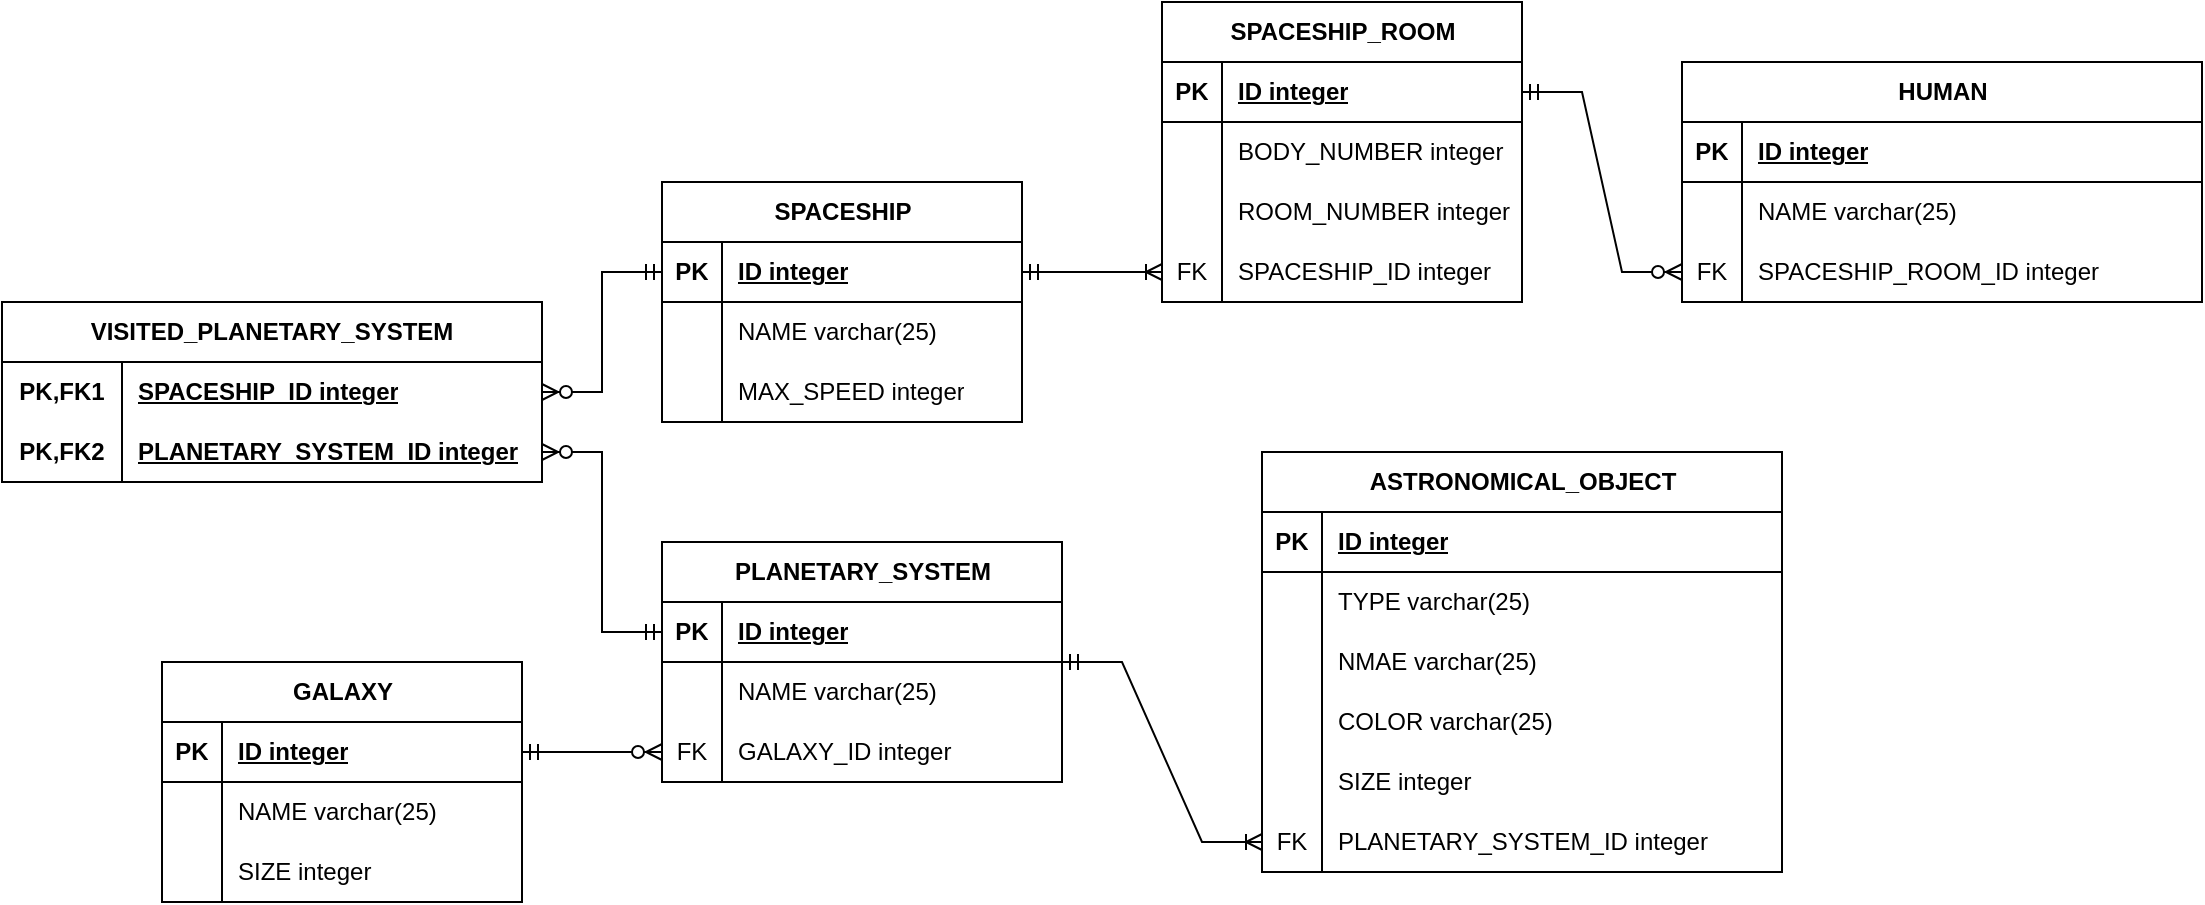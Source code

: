 <mxfile version="21.6.7" type="device">
  <diagram name="Страница 1" id="pm9GWEc2enVUfdaCy__c">
    <mxGraphModel dx="1193" dy="1972" grid="1" gridSize="10" guides="1" tooltips="1" connect="1" arrows="1" fold="1" page="1" pageScale="1" pageWidth="827" pageHeight="1169" math="0" shadow="0">
      <root>
        <mxCell id="0" />
        <mxCell id="1" parent="0" />
        <mxCell id="hK3RT-jMStQgNXBIT5VY-20" value="PLANETARY_SYSTEM" style="shape=table;startSize=30;container=1;collapsible=1;childLayout=tableLayout;fixedRows=1;rowLines=0;fontStyle=1;align=center;resizeLast=1;html=1;" parent="1" vertex="1">
          <mxGeometry x="340" y="60" width="200" height="120" as="geometry">
            <mxRectangle x="240" y="80" width="160" height="30" as="alternateBounds" />
          </mxGeometry>
        </mxCell>
        <mxCell id="hK3RT-jMStQgNXBIT5VY-21" value="" style="shape=tableRow;horizontal=0;startSize=0;swimlaneHead=0;swimlaneBody=0;fillColor=none;collapsible=0;dropTarget=0;points=[[0,0.5],[1,0.5]];portConstraint=eastwest;top=0;left=0;right=0;bottom=1;" parent="hK3RT-jMStQgNXBIT5VY-20" vertex="1">
          <mxGeometry y="30" width="200" height="30" as="geometry" />
        </mxCell>
        <mxCell id="hK3RT-jMStQgNXBIT5VY-22" value="PK" style="shape=partialRectangle;connectable=0;fillColor=none;top=0;left=0;bottom=0;right=0;fontStyle=1;overflow=hidden;whiteSpace=wrap;html=1;" parent="hK3RT-jMStQgNXBIT5VY-21" vertex="1">
          <mxGeometry width="30" height="30" as="geometry">
            <mxRectangle width="30" height="30" as="alternateBounds" />
          </mxGeometry>
        </mxCell>
        <mxCell id="hK3RT-jMStQgNXBIT5VY-23" value="ID integer" style="shape=partialRectangle;connectable=0;fillColor=none;top=0;left=0;bottom=0;right=0;align=left;spacingLeft=6;fontStyle=5;overflow=hidden;whiteSpace=wrap;html=1;" parent="hK3RT-jMStQgNXBIT5VY-21" vertex="1">
          <mxGeometry x="30" width="170" height="30" as="geometry">
            <mxRectangle width="170" height="30" as="alternateBounds" />
          </mxGeometry>
        </mxCell>
        <mxCell id="hK3RT-jMStQgNXBIT5VY-24" value="" style="shape=tableRow;horizontal=0;startSize=0;swimlaneHead=0;swimlaneBody=0;fillColor=none;collapsible=0;dropTarget=0;points=[[0,0.5],[1,0.5]];portConstraint=eastwest;top=0;left=0;right=0;bottom=0;" parent="hK3RT-jMStQgNXBIT5VY-20" vertex="1">
          <mxGeometry y="60" width="200" height="30" as="geometry" />
        </mxCell>
        <mxCell id="hK3RT-jMStQgNXBIT5VY-25" value="" style="shape=partialRectangle;connectable=0;fillColor=none;top=0;left=0;bottom=0;right=0;editable=1;overflow=hidden;whiteSpace=wrap;html=1;" parent="hK3RT-jMStQgNXBIT5VY-24" vertex="1">
          <mxGeometry width="30" height="30" as="geometry">
            <mxRectangle width="30" height="30" as="alternateBounds" />
          </mxGeometry>
        </mxCell>
        <mxCell id="hK3RT-jMStQgNXBIT5VY-26" value="NAME varchar(25)" style="shape=partialRectangle;connectable=0;fillColor=none;top=0;left=0;bottom=0;right=0;align=left;spacingLeft=6;overflow=hidden;whiteSpace=wrap;html=1;" parent="hK3RT-jMStQgNXBIT5VY-24" vertex="1">
          <mxGeometry x="30" width="170" height="30" as="geometry">
            <mxRectangle width="170" height="30" as="alternateBounds" />
          </mxGeometry>
        </mxCell>
        <mxCell id="hK3RT-jMStQgNXBIT5VY-27" value="" style="shape=tableRow;horizontal=0;startSize=0;swimlaneHead=0;swimlaneBody=0;fillColor=none;collapsible=0;dropTarget=0;points=[[0,0.5],[1,0.5]];portConstraint=eastwest;top=0;left=0;right=0;bottom=0;" parent="hK3RT-jMStQgNXBIT5VY-20" vertex="1">
          <mxGeometry y="90" width="200" height="30" as="geometry" />
        </mxCell>
        <mxCell id="hK3RT-jMStQgNXBIT5VY-28" value="FK" style="shape=partialRectangle;connectable=0;fillColor=none;top=0;left=0;bottom=0;right=0;editable=1;overflow=hidden;whiteSpace=wrap;html=1;" parent="hK3RT-jMStQgNXBIT5VY-27" vertex="1">
          <mxGeometry width="30" height="30" as="geometry">
            <mxRectangle width="30" height="30" as="alternateBounds" />
          </mxGeometry>
        </mxCell>
        <mxCell id="hK3RT-jMStQgNXBIT5VY-29" value="GALAXY_ID&amp;nbsp;integer" style="shape=partialRectangle;connectable=0;fillColor=none;top=0;left=0;bottom=0;right=0;align=left;spacingLeft=6;overflow=hidden;whiteSpace=wrap;html=1;" parent="hK3RT-jMStQgNXBIT5VY-27" vertex="1">
          <mxGeometry x="30" width="170" height="30" as="geometry">
            <mxRectangle width="170" height="30" as="alternateBounds" />
          </mxGeometry>
        </mxCell>
        <mxCell id="hK3RT-jMStQgNXBIT5VY-33" value="" style="edgeStyle=entityRelationEdgeStyle;fontSize=12;html=1;endArrow=ERzeroToMany;startArrow=ERmandOne;rounded=0;entryX=0;entryY=0.5;entryDx=0;entryDy=0;exitX=1;exitY=0.5;exitDx=0;exitDy=0;" parent="1" source="EhWCsUXwY1OX-U89e3mC-42" target="hK3RT-jMStQgNXBIT5VY-27" edge="1">
          <mxGeometry width="100" height="100" relative="1" as="geometry">
            <mxPoint x="320" y="260" as="sourcePoint" />
            <mxPoint x="450" y="240" as="targetPoint" />
          </mxGeometry>
        </mxCell>
        <mxCell id="hK3RT-jMStQgNXBIT5VY-34" value="ASTRONOMICAL_OBJECT" style="shape=table;startSize=30;container=1;collapsible=1;childLayout=tableLayout;fixedRows=1;rowLines=0;fontStyle=1;align=center;resizeLast=1;html=1;" parent="1" vertex="1">
          <mxGeometry x="640" y="15" width="260" height="210" as="geometry">
            <mxRectangle x="568" y="15" width="200" height="30" as="alternateBounds" />
          </mxGeometry>
        </mxCell>
        <mxCell id="hK3RT-jMStQgNXBIT5VY-35" value="" style="shape=tableRow;horizontal=0;startSize=0;swimlaneHead=0;swimlaneBody=0;fillColor=none;collapsible=0;dropTarget=0;points=[[0,0.5],[1,0.5]];portConstraint=eastwest;top=0;left=0;right=0;bottom=1;" parent="hK3RT-jMStQgNXBIT5VY-34" vertex="1">
          <mxGeometry y="30" width="260" height="30" as="geometry" />
        </mxCell>
        <mxCell id="hK3RT-jMStQgNXBIT5VY-36" value="PK" style="shape=partialRectangle;connectable=0;fillColor=none;top=0;left=0;bottom=0;right=0;fontStyle=1;overflow=hidden;whiteSpace=wrap;html=1;" parent="hK3RT-jMStQgNXBIT5VY-35" vertex="1">
          <mxGeometry width="30" height="30" as="geometry">
            <mxRectangle width="30" height="30" as="alternateBounds" />
          </mxGeometry>
        </mxCell>
        <mxCell id="hK3RT-jMStQgNXBIT5VY-37" value="ID integer" style="shape=partialRectangle;connectable=0;fillColor=none;top=0;left=0;bottom=0;right=0;align=left;spacingLeft=6;fontStyle=5;overflow=hidden;whiteSpace=wrap;html=1;" parent="hK3RT-jMStQgNXBIT5VY-35" vertex="1">
          <mxGeometry x="30" width="230" height="30" as="geometry">
            <mxRectangle width="230" height="30" as="alternateBounds" />
          </mxGeometry>
        </mxCell>
        <mxCell id="hK3RT-jMStQgNXBIT5VY-38" value="" style="shape=tableRow;horizontal=0;startSize=0;swimlaneHead=0;swimlaneBody=0;fillColor=none;collapsible=0;dropTarget=0;points=[[0,0.5],[1,0.5]];portConstraint=eastwest;top=0;left=0;right=0;bottom=0;" parent="hK3RT-jMStQgNXBIT5VY-34" vertex="1">
          <mxGeometry y="60" width="260" height="30" as="geometry" />
        </mxCell>
        <mxCell id="hK3RT-jMStQgNXBIT5VY-39" value="" style="shape=partialRectangle;connectable=0;fillColor=none;top=0;left=0;bottom=0;right=0;editable=1;overflow=hidden;whiteSpace=wrap;html=1;" parent="hK3RT-jMStQgNXBIT5VY-38" vertex="1">
          <mxGeometry width="30" height="30" as="geometry">
            <mxRectangle width="30" height="30" as="alternateBounds" />
          </mxGeometry>
        </mxCell>
        <mxCell id="hK3RT-jMStQgNXBIT5VY-40" value="TYPE varchar(25)" style="shape=partialRectangle;connectable=0;fillColor=none;top=0;left=0;bottom=0;right=0;align=left;spacingLeft=6;overflow=hidden;whiteSpace=wrap;html=1;" parent="hK3RT-jMStQgNXBIT5VY-38" vertex="1">
          <mxGeometry x="30" width="230" height="30" as="geometry">
            <mxRectangle width="230" height="30" as="alternateBounds" />
          </mxGeometry>
        </mxCell>
        <mxCell id="hK3RT-jMStQgNXBIT5VY-99" value="" style="shape=tableRow;horizontal=0;startSize=0;swimlaneHead=0;swimlaneBody=0;fillColor=none;collapsible=0;dropTarget=0;points=[[0,0.5],[1,0.5]];portConstraint=eastwest;top=0;left=0;right=0;bottom=0;" parent="hK3RT-jMStQgNXBIT5VY-34" vertex="1">
          <mxGeometry y="90" width="260" height="30" as="geometry" />
        </mxCell>
        <mxCell id="hK3RT-jMStQgNXBIT5VY-100" value="" style="shape=partialRectangle;connectable=0;fillColor=none;top=0;left=0;bottom=0;right=0;editable=1;overflow=hidden;whiteSpace=wrap;html=1;" parent="hK3RT-jMStQgNXBIT5VY-99" vertex="1">
          <mxGeometry width="30" height="30" as="geometry">
            <mxRectangle width="30" height="30" as="alternateBounds" />
          </mxGeometry>
        </mxCell>
        <mxCell id="hK3RT-jMStQgNXBIT5VY-101" value="NMAE varchar(25)" style="shape=partialRectangle;connectable=0;fillColor=none;top=0;left=0;bottom=0;right=0;align=left;spacingLeft=6;overflow=hidden;whiteSpace=wrap;html=1;" parent="hK3RT-jMStQgNXBIT5VY-99" vertex="1">
          <mxGeometry x="30" width="230" height="30" as="geometry">
            <mxRectangle width="230" height="30" as="alternateBounds" />
          </mxGeometry>
        </mxCell>
        <mxCell id="hK3RT-jMStQgNXBIT5VY-96" value="" style="shape=tableRow;horizontal=0;startSize=0;swimlaneHead=0;swimlaneBody=0;fillColor=none;collapsible=0;dropTarget=0;points=[[0,0.5],[1,0.5]];portConstraint=eastwest;top=0;left=0;right=0;bottom=0;" parent="hK3RT-jMStQgNXBIT5VY-34" vertex="1">
          <mxGeometry y="120" width="260" height="30" as="geometry" />
        </mxCell>
        <mxCell id="hK3RT-jMStQgNXBIT5VY-97" value="" style="shape=partialRectangle;connectable=0;fillColor=none;top=0;left=0;bottom=0;right=0;editable=1;overflow=hidden;whiteSpace=wrap;html=1;" parent="hK3RT-jMStQgNXBIT5VY-96" vertex="1">
          <mxGeometry width="30" height="30" as="geometry">
            <mxRectangle width="30" height="30" as="alternateBounds" />
          </mxGeometry>
        </mxCell>
        <mxCell id="hK3RT-jMStQgNXBIT5VY-98" value="COLOR varchar(25)" style="shape=partialRectangle;connectable=0;fillColor=none;top=0;left=0;bottom=0;right=0;align=left;spacingLeft=6;overflow=hidden;whiteSpace=wrap;html=1;" parent="hK3RT-jMStQgNXBIT5VY-96" vertex="1">
          <mxGeometry x="30" width="230" height="30" as="geometry">
            <mxRectangle width="230" height="30" as="alternateBounds" />
          </mxGeometry>
        </mxCell>
        <mxCell id="hK3RT-jMStQgNXBIT5VY-41" value="" style="shape=tableRow;horizontal=0;startSize=0;swimlaneHead=0;swimlaneBody=0;fillColor=none;collapsible=0;dropTarget=0;points=[[0,0.5],[1,0.5]];portConstraint=eastwest;top=0;left=0;right=0;bottom=0;" parent="hK3RT-jMStQgNXBIT5VY-34" vertex="1">
          <mxGeometry y="150" width="260" height="30" as="geometry" />
        </mxCell>
        <mxCell id="hK3RT-jMStQgNXBIT5VY-42" value="" style="shape=partialRectangle;connectable=0;fillColor=none;top=0;left=0;bottom=0;right=0;editable=1;overflow=hidden;whiteSpace=wrap;html=1;" parent="hK3RT-jMStQgNXBIT5VY-41" vertex="1">
          <mxGeometry width="30" height="30" as="geometry">
            <mxRectangle width="30" height="30" as="alternateBounds" />
          </mxGeometry>
        </mxCell>
        <mxCell id="hK3RT-jMStQgNXBIT5VY-43" value="SIZE integer" style="shape=partialRectangle;connectable=0;fillColor=none;top=0;left=0;bottom=0;right=0;align=left;spacingLeft=6;overflow=hidden;whiteSpace=wrap;html=1;" parent="hK3RT-jMStQgNXBIT5VY-41" vertex="1">
          <mxGeometry x="30" width="230" height="30" as="geometry">
            <mxRectangle width="230" height="30" as="alternateBounds" />
          </mxGeometry>
        </mxCell>
        <mxCell id="hK3RT-jMStQgNXBIT5VY-51" value="" style="shape=tableRow;horizontal=0;startSize=0;swimlaneHead=0;swimlaneBody=0;fillColor=none;collapsible=0;dropTarget=0;points=[[0,0.5],[1,0.5]];portConstraint=eastwest;top=0;left=0;right=0;bottom=0;" parent="hK3RT-jMStQgNXBIT5VY-34" vertex="1">
          <mxGeometry y="180" width="260" height="30" as="geometry" />
        </mxCell>
        <mxCell id="hK3RT-jMStQgNXBIT5VY-52" value="FK" style="shape=partialRectangle;connectable=0;fillColor=none;top=0;left=0;bottom=0;right=0;editable=1;overflow=hidden;whiteSpace=wrap;html=1;" parent="hK3RT-jMStQgNXBIT5VY-51" vertex="1">
          <mxGeometry width="30" height="30" as="geometry">
            <mxRectangle width="30" height="30" as="alternateBounds" />
          </mxGeometry>
        </mxCell>
        <mxCell id="hK3RT-jMStQgNXBIT5VY-53" value="PLANETARY_SYSTEM_ID&amp;nbsp;integer" style="shape=partialRectangle;connectable=0;fillColor=none;top=0;left=0;bottom=0;right=0;align=left;spacingLeft=6;overflow=hidden;whiteSpace=wrap;html=1;" parent="hK3RT-jMStQgNXBIT5VY-51" vertex="1">
          <mxGeometry x="30" width="230" height="30" as="geometry">
            <mxRectangle width="230" height="30" as="alternateBounds" />
          </mxGeometry>
        </mxCell>
        <mxCell id="hK3RT-jMStQgNXBIT5VY-54" value="HUMAN" style="shape=table;startSize=30;container=1;collapsible=1;childLayout=tableLayout;fixedRows=1;rowLines=0;fontStyle=1;align=center;resizeLast=1;html=1;" parent="1" vertex="1">
          <mxGeometry x="850" y="-180" width="260" height="120" as="geometry">
            <mxRectangle x="850" y="-180" width="90" height="30" as="alternateBounds" />
          </mxGeometry>
        </mxCell>
        <mxCell id="hK3RT-jMStQgNXBIT5VY-55" value="" style="shape=tableRow;horizontal=0;startSize=0;swimlaneHead=0;swimlaneBody=0;fillColor=none;collapsible=0;dropTarget=0;points=[[0,0.5],[1,0.5]];portConstraint=eastwest;top=0;left=0;right=0;bottom=1;" parent="hK3RT-jMStQgNXBIT5VY-54" vertex="1">
          <mxGeometry y="30" width="260" height="30" as="geometry" />
        </mxCell>
        <mxCell id="hK3RT-jMStQgNXBIT5VY-56" value="PK" style="shape=partialRectangle;connectable=0;fillColor=none;top=0;left=0;bottom=0;right=0;fontStyle=1;overflow=hidden;whiteSpace=wrap;html=1;" parent="hK3RT-jMStQgNXBIT5VY-55" vertex="1">
          <mxGeometry width="30" height="30" as="geometry">
            <mxRectangle width="30" height="30" as="alternateBounds" />
          </mxGeometry>
        </mxCell>
        <mxCell id="hK3RT-jMStQgNXBIT5VY-57" value="ID integer" style="shape=partialRectangle;connectable=0;fillColor=none;top=0;left=0;bottom=0;right=0;align=left;spacingLeft=6;fontStyle=5;overflow=hidden;whiteSpace=wrap;html=1;" parent="hK3RT-jMStQgNXBIT5VY-55" vertex="1">
          <mxGeometry x="30" width="230" height="30" as="geometry">
            <mxRectangle width="230" height="30" as="alternateBounds" />
          </mxGeometry>
        </mxCell>
        <mxCell id="hK3RT-jMStQgNXBIT5VY-82" value="" style="shape=tableRow;horizontal=0;startSize=0;swimlaneHead=0;swimlaneBody=0;fillColor=none;collapsible=0;dropTarget=0;points=[[0,0.5],[1,0.5]];portConstraint=eastwest;top=0;left=0;right=0;bottom=0;" parent="hK3RT-jMStQgNXBIT5VY-54" vertex="1">
          <mxGeometry y="60" width="260" height="30" as="geometry" />
        </mxCell>
        <mxCell id="hK3RT-jMStQgNXBIT5VY-83" value="" style="shape=partialRectangle;connectable=0;fillColor=none;top=0;left=0;bottom=0;right=0;editable=1;overflow=hidden;whiteSpace=wrap;html=1;" parent="hK3RT-jMStQgNXBIT5VY-82" vertex="1">
          <mxGeometry width="30" height="30" as="geometry">
            <mxRectangle width="30" height="30" as="alternateBounds" />
          </mxGeometry>
        </mxCell>
        <mxCell id="hK3RT-jMStQgNXBIT5VY-84" value="NAME varchar(25)" style="shape=partialRectangle;connectable=0;fillColor=none;top=0;left=0;bottom=0;right=0;align=left;spacingLeft=6;overflow=hidden;whiteSpace=wrap;html=1;" parent="hK3RT-jMStQgNXBIT5VY-82" vertex="1">
          <mxGeometry x="30" width="230" height="30" as="geometry">
            <mxRectangle width="230" height="30" as="alternateBounds" />
          </mxGeometry>
        </mxCell>
        <mxCell id="hK3RT-jMStQgNXBIT5VY-58" value="" style="shape=tableRow;horizontal=0;startSize=0;swimlaneHead=0;swimlaneBody=0;fillColor=none;collapsible=0;dropTarget=0;points=[[0,0.5],[1,0.5]];portConstraint=eastwest;top=0;left=0;right=0;bottom=0;" parent="hK3RT-jMStQgNXBIT5VY-54" vertex="1">
          <mxGeometry y="90" width="260" height="30" as="geometry" />
        </mxCell>
        <mxCell id="hK3RT-jMStQgNXBIT5VY-59" value="FK" style="shape=partialRectangle;connectable=0;fillColor=none;top=0;left=0;bottom=0;right=0;editable=1;overflow=hidden;whiteSpace=wrap;html=1;" parent="hK3RT-jMStQgNXBIT5VY-58" vertex="1">
          <mxGeometry width="30" height="30" as="geometry">
            <mxRectangle width="30" height="30" as="alternateBounds" />
          </mxGeometry>
        </mxCell>
        <mxCell id="hK3RT-jMStQgNXBIT5VY-60" value="SPACESHIP_ROOM_ID integer" style="shape=partialRectangle;connectable=0;fillColor=none;top=0;left=0;bottom=0;right=0;align=left;spacingLeft=6;overflow=hidden;whiteSpace=wrap;html=1;" parent="hK3RT-jMStQgNXBIT5VY-58" vertex="1">
          <mxGeometry x="30" width="230" height="30" as="geometry">
            <mxRectangle width="230" height="30" as="alternateBounds" />
          </mxGeometry>
        </mxCell>
        <mxCell id="hK3RT-jMStQgNXBIT5VY-88" value="" style="edgeStyle=entityRelationEdgeStyle;fontSize=12;html=1;endArrow=ERoneToMany;startArrow=ERmandOne;rounded=0;entryX=0;entryY=0.5;entryDx=0;entryDy=0;exitX=1;exitY=0.5;exitDx=0;exitDy=0;" parent="1" source="EhWCsUXwY1OX-U89e3mC-2" target="EhWCsUXwY1OX-U89e3mC-38" edge="1">
          <mxGeometry width="100" height="100" relative="1" as="geometry">
            <mxPoint x="520" y="-75" as="sourcePoint" />
            <mxPoint x="750" y="35" as="targetPoint" />
          </mxGeometry>
        </mxCell>
        <mxCell id="hK3RT-jMStQgNXBIT5VY-91" value="" style="edgeStyle=entityRelationEdgeStyle;fontSize=12;html=1;endArrow=ERoneToMany;startArrow=ERmandOne;rounded=0;entryX=0;entryY=0.5;entryDx=0;entryDy=0;" parent="1" source="hK3RT-jMStQgNXBIT5VY-20" target="hK3RT-jMStQgNXBIT5VY-51" edge="1">
          <mxGeometry width="100" height="100" relative="1" as="geometry">
            <mxPoint x="410" y="200" as="sourcePoint" />
            <mxPoint x="350" y="200" as="targetPoint" />
          </mxGeometry>
        </mxCell>
        <mxCell id="5OOjqkEPXO_6NHT5yXQ_-1" value="VISITED_PLANETARY_SYSTEM" style="shape=table;startSize=30;container=1;collapsible=1;childLayout=tableLayout;fixedRows=1;rowLines=0;fontStyle=1;align=center;resizeLast=1;html=1;whiteSpace=wrap;" parent="1" vertex="1">
          <mxGeometry x="10" y="-60" width="270" height="90" as="geometry">
            <mxRectangle x="10" y="-60" width="220" height="30" as="alternateBounds" />
          </mxGeometry>
        </mxCell>
        <mxCell id="5OOjqkEPXO_6NHT5yXQ_-2" value="" style="shape=tableRow;horizontal=0;startSize=0;swimlaneHead=0;swimlaneBody=0;fillColor=none;collapsible=0;dropTarget=0;points=[[0,0.5],[1,0.5]];portConstraint=eastwest;top=0;left=0;right=0;bottom=0;html=1;" parent="5OOjqkEPXO_6NHT5yXQ_-1" vertex="1">
          <mxGeometry y="30" width="270" height="30" as="geometry" />
        </mxCell>
        <mxCell id="5OOjqkEPXO_6NHT5yXQ_-3" value="PK,FK1" style="shape=partialRectangle;connectable=0;fillColor=none;top=0;left=0;bottom=0;right=0;fontStyle=1;overflow=hidden;html=1;whiteSpace=wrap;" parent="5OOjqkEPXO_6NHT5yXQ_-2" vertex="1">
          <mxGeometry width="60" height="30" as="geometry">
            <mxRectangle width="60" height="30" as="alternateBounds" />
          </mxGeometry>
        </mxCell>
        <mxCell id="5OOjqkEPXO_6NHT5yXQ_-4" value="SPACESHIP_ID integer" style="shape=partialRectangle;connectable=0;fillColor=none;top=0;left=0;bottom=0;right=0;align=left;spacingLeft=6;fontStyle=5;overflow=hidden;html=1;whiteSpace=wrap;" parent="5OOjqkEPXO_6NHT5yXQ_-2" vertex="1">
          <mxGeometry x="60" width="210" height="30" as="geometry">
            <mxRectangle width="210" height="30" as="alternateBounds" />
          </mxGeometry>
        </mxCell>
        <mxCell id="5OOjqkEPXO_6NHT5yXQ_-5" value="" style="shape=tableRow;horizontal=0;startSize=0;swimlaneHead=0;swimlaneBody=0;fillColor=none;collapsible=0;dropTarget=0;points=[[0,0.5],[1,0.5]];portConstraint=eastwest;top=0;left=0;right=0;bottom=1;html=1;" parent="5OOjqkEPXO_6NHT5yXQ_-1" vertex="1">
          <mxGeometry y="60" width="270" height="30" as="geometry" />
        </mxCell>
        <mxCell id="5OOjqkEPXO_6NHT5yXQ_-6" value="PK,FK2" style="shape=partialRectangle;connectable=0;fillColor=none;top=0;left=0;bottom=0;right=0;fontStyle=1;overflow=hidden;html=1;whiteSpace=wrap;" parent="5OOjqkEPXO_6NHT5yXQ_-5" vertex="1">
          <mxGeometry width="60" height="30" as="geometry">
            <mxRectangle width="60" height="30" as="alternateBounds" />
          </mxGeometry>
        </mxCell>
        <mxCell id="5OOjqkEPXO_6NHT5yXQ_-7" value="PLANETARY_SYSTEM_ID integer" style="shape=partialRectangle;connectable=0;fillColor=none;top=0;left=0;bottom=0;right=0;align=left;spacingLeft=6;fontStyle=5;overflow=hidden;html=1;whiteSpace=wrap;" parent="5OOjqkEPXO_6NHT5yXQ_-5" vertex="1">
          <mxGeometry x="60" width="210" height="30" as="geometry">
            <mxRectangle width="210" height="30" as="alternateBounds" />
          </mxGeometry>
        </mxCell>
        <mxCell id="5OOjqkEPXO_6NHT5yXQ_-15" value="" style="edgeStyle=entityRelationEdgeStyle;fontSize=12;html=1;endArrow=ERzeroToMany;startArrow=ERmandOne;rounded=0;entryX=1;entryY=0.5;entryDx=0;entryDy=0;exitX=0;exitY=0.5;exitDx=0;exitDy=0;" parent="1" source="EhWCsUXwY1OX-U89e3mC-2" target="5OOjqkEPXO_6NHT5yXQ_-2" edge="1">
          <mxGeometry width="100" height="100" relative="1" as="geometry">
            <mxPoint x="340" y="-75" as="sourcePoint" />
            <mxPoint x="380" y="-15" as="targetPoint" />
          </mxGeometry>
        </mxCell>
        <mxCell id="5OOjqkEPXO_6NHT5yXQ_-16" value="" style="edgeStyle=entityRelationEdgeStyle;fontSize=12;html=1;endArrow=ERzeroToMany;startArrow=ERmandOne;rounded=0;entryX=1;entryY=0.5;entryDx=0;entryDy=0;exitX=0;exitY=0.5;exitDx=0;exitDy=0;" parent="1" source="hK3RT-jMStQgNXBIT5VY-21" target="5OOjqkEPXO_6NHT5yXQ_-5" edge="1">
          <mxGeometry width="100" height="100" relative="1" as="geometry">
            <mxPoint x="360" as="sourcePoint" />
            <mxPoint x="290" y="-5" as="targetPoint" />
          </mxGeometry>
        </mxCell>
        <mxCell id="EhWCsUXwY1OX-U89e3mC-1" value="SPACESHIP" style="shape=table;startSize=30;container=1;collapsible=1;childLayout=tableLayout;fixedRows=1;rowLines=0;fontStyle=1;align=center;resizeLast=1;html=1;" vertex="1" parent="1">
          <mxGeometry x="340" y="-120" width="180" height="120" as="geometry">
            <mxRectangle x="340" y="-120" width="110" height="30" as="alternateBounds" />
          </mxGeometry>
        </mxCell>
        <mxCell id="EhWCsUXwY1OX-U89e3mC-2" value="" style="shape=tableRow;horizontal=0;startSize=0;swimlaneHead=0;swimlaneBody=0;fillColor=none;collapsible=0;dropTarget=0;points=[[0,0.5],[1,0.5]];portConstraint=eastwest;top=0;left=0;right=0;bottom=1;" vertex="1" parent="EhWCsUXwY1OX-U89e3mC-1">
          <mxGeometry y="30" width="180" height="30" as="geometry" />
        </mxCell>
        <mxCell id="EhWCsUXwY1OX-U89e3mC-3" value="PK" style="shape=partialRectangle;connectable=0;fillColor=none;top=0;left=0;bottom=0;right=0;fontStyle=1;overflow=hidden;whiteSpace=wrap;html=1;" vertex="1" parent="EhWCsUXwY1OX-U89e3mC-2">
          <mxGeometry width="30" height="30" as="geometry">
            <mxRectangle width="30" height="30" as="alternateBounds" />
          </mxGeometry>
        </mxCell>
        <mxCell id="EhWCsUXwY1OX-U89e3mC-4" value="ID integer" style="shape=partialRectangle;connectable=0;fillColor=none;top=0;left=0;bottom=0;right=0;align=left;spacingLeft=6;fontStyle=5;overflow=hidden;whiteSpace=wrap;html=1;" vertex="1" parent="EhWCsUXwY1OX-U89e3mC-2">
          <mxGeometry x="30" width="150" height="30" as="geometry">
            <mxRectangle width="150" height="30" as="alternateBounds" />
          </mxGeometry>
        </mxCell>
        <mxCell id="EhWCsUXwY1OX-U89e3mC-5" value="" style="shape=tableRow;horizontal=0;startSize=0;swimlaneHead=0;swimlaneBody=0;fillColor=none;collapsible=0;dropTarget=0;points=[[0,0.5],[1,0.5]];portConstraint=eastwest;top=0;left=0;right=0;bottom=0;" vertex="1" parent="EhWCsUXwY1OX-U89e3mC-1">
          <mxGeometry y="60" width="180" height="30" as="geometry" />
        </mxCell>
        <mxCell id="EhWCsUXwY1OX-U89e3mC-6" value="" style="shape=partialRectangle;connectable=0;fillColor=none;top=0;left=0;bottom=0;right=0;editable=1;overflow=hidden;whiteSpace=wrap;html=1;" vertex="1" parent="EhWCsUXwY1OX-U89e3mC-5">
          <mxGeometry width="30" height="30" as="geometry">
            <mxRectangle width="30" height="30" as="alternateBounds" />
          </mxGeometry>
        </mxCell>
        <mxCell id="EhWCsUXwY1OX-U89e3mC-7" value="NAME varchar(25)" style="shape=partialRectangle;connectable=0;fillColor=none;top=0;left=0;bottom=0;right=0;align=left;spacingLeft=6;overflow=hidden;whiteSpace=wrap;html=1;" vertex="1" parent="EhWCsUXwY1OX-U89e3mC-5">
          <mxGeometry x="30" width="150" height="30" as="geometry">
            <mxRectangle width="150" height="30" as="alternateBounds" />
          </mxGeometry>
        </mxCell>
        <mxCell id="EhWCsUXwY1OX-U89e3mC-8" value="" style="shape=tableRow;horizontal=0;startSize=0;swimlaneHead=0;swimlaneBody=0;fillColor=none;collapsible=0;dropTarget=0;points=[[0,0.5],[1,0.5]];portConstraint=eastwest;top=0;left=0;right=0;bottom=0;" vertex="1" parent="EhWCsUXwY1OX-U89e3mC-1">
          <mxGeometry y="90" width="180" height="30" as="geometry" />
        </mxCell>
        <mxCell id="EhWCsUXwY1OX-U89e3mC-9" value="" style="shape=partialRectangle;connectable=0;fillColor=none;top=0;left=0;bottom=0;right=0;editable=1;overflow=hidden;whiteSpace=wrap;html=1;" vertex="1" parent="EhWCsUXwY1OX-U89e3mC-8">
          <mxGeometry width="30" height="30" as="geometry">
            <mxRectangle width="30" height="30" as="alternateBounds" />
          </mxGeometry>
        </mxCell>
        <mxCell id="EhWCsUXwY1OX-U89e3mC-10" value="MAX_SPEED integer" style="shape=partialRectangle;connectable=0;fillColor=none;top=0;left=0;bottom=0;right=0;align=left;spacingLeft=6;overflow=hidden;whiteSpace=wrap;html=1;" vertex="1" parent="EhWCsUXwY1OX-U89e3mC-8">
          <mxGeometry x="30" width="150" height="30" as="geometry">
            <mxRectangle width="150" height="30" as="alternateBounds" />
          </mxGeometry>
        </mxCell>
        <mxCell id="EhWCsUXwY1OX-U89e3mC-27" value="" style="edgeStyle=entityRelationEdgeStyle;fontSize=12;html=1;endArrow=ERzeroToMany;startArrow=ERmandOne;rounded=0;entryX=0;entryY=0.5;entryDx=0;entryDy=0;exitX=1;exitY=0.5;exitDx=0;exitDy=0;" edge="1" parent="1" source="EhWCsUXwY1OX-U89e3mC-29" target="hK3RT-jMStQgNXBIT5VY-58">
          <mxGeometry width="100" height="100" relative="1" as="geometry">
            <mxPoint x="780" y="-70" as="sourcePoint" />
            <mxPoint x="842" y="-80" as="targetPoint" />
          </mxGeometry>
        </mxCell>
        <mxCell id="EhWCsUXwY1OX-U89e3mC-28" value="SPACESHIP_ROOM" style="shape=table;startSize=30;container=1;collapsible=1;childLayout=tableLayout;fixedRows=1;rowLines=0;fontStyle=1;align=center;resizeLast=1;html=1;" vertex="1" parent="1">
          <mxGeometry x="590" y="-210" width="180" height="150" as="geometry">
            <mxRectangle x="590" y="-210" width="150" height="30" as="alternateBounds" />
          </mxGeometry>
        </mxCell>
        <mxCell id="EhWCsUXwY1OX-U89e3mC-29" value="" style="shape=tableRow;horizontal=0;startSize=0;swimlaneHead=0;swimlaneBody=0;fillColor=none;collapsible=0;dropTarget=0;points=[[0,0.5],[1,0.5]];portConstraint=eastwest;top=0;left=0;right=0;bottom=1;" vertex="1" parent="EhWCsUXwY1OX-U89e3mC-28">
          <mxGeometry y="30" width="180" height="30" as="geometry" />
        </mxCell>
        <mxCell id="EhWCsUXwY1OX-U89e3mC-30" value="PK" style="shape=partialRectangle;connectable=0;fillColor=none;top=0;left=0;bottom=0;right=0;fontStyle=1;overflow=hidden;whiteSpace=wrap;html=1;" vertex="1" parent="EhWCsUXwY1OX-U89e3mC-29">
          <mxGeometry width="30" height="30" as="geometry">
            <mxRectangle width="30" height="30" as="alternateBounds" />
          </mxGeometry>
        </mxCell>
        <mxCell id="EhWCsUXwY1OX-U89e3mC-31" value="ID integer" style="shape=partialRectangle;connectable=0;fillColor=none;top=0;left=0;bottom=0;right=0;align=left;spacingLeft=6;fontStyle=5;overflow=hidden;whiteSpace=wrap;html=1;" vertex="1" parent="EhWCsUXwY1OX-U89e3mC-29">
          <mxGeometry x="30" width="150" height="30" as="geometry">
            <mxRectangle width="150" height="30" as="alternateBounds" />
          </mxGeometry>
        </mxCell>
        <mxCell id="EhWCsUXwY1OX-U89e3mC-32" value="" style="shape=tableRow;horizontal=0;startSize=0;swimlaneHead=0;swimlaneBody=0;fillColor=none;collapsible=0;dropTarget=0;points=[[0,0.5],[1,0.5]];portConstraint=eastwest;top=0;left=0;right=0;bottom=0;" vertex="1" parent="EhWCsUXwY1OX-U89e3mC-28">
          <mxGeometry y="60" width="180" height="30" as="geometry" />
        </mxCell>
        <mxCell id="EhWCsUXwY1OX-U89e3mC-33" value="" style="shape=partialRectangle;connectable=0;fillColor=none;top=0;left=0;bottom=0;right=0;editable=1;overflow=hidden;whiteSpace=wrap;html=1;" vertex="1" parent="EhWCsUXwY1OX-U89e3mC-32">
          <mxGeometry width="30" height="30" as="geometry">
            <mxRectangle width="30" height="30" as="alternateBounds" />
          </mxGeometry>
        </mxCell>
        <mxCell id="EhWCsUXwY1OX-U89e3mC-34" value="BODY_NUMBER integer" style="shape=partialRectangle;connectable=0;fillColor=none;top=0;left=0;bottom=0;right=0;align=left;spacingLeft=6;overflow=hidden;whiteSpace=wrap;html=1;" vertex="1" parent="EhWCsUXwY1OX-U89e3mC-32">
          <mxGeometry x="30" width="150" height="30" as="geometry">
            <mxRectangle width="150" height="30" as="alternateBounds" />
          </mxGeometry>
        </mxCell>
        <mxCell id="EhWCsUXwY1OX-U89e3mC-35" value="" style="shape=tableRow;horizontal=0;startSize=0;swimlaneHead=0;swimlaneBody=0;fillColor=none;collapsible=0;dropTarget=0;points=[[0,0.5],[1,0.5]];portConstraint=eastwest;top=0;left=0;right=0;bottom=0;" vertex="1" parent="EhWCsUXwY1OX-U89e3mC-28">
          <mxGeometry y="90" width="180" height="30" as="geometry" />
        </mxCell>
        <mxCell id="EhWCsUXwY1OX-U89e3mC-36" value="" style="shape=partialRectangle;connectable=0;fillColor=none;top=0;left=0;bottom=0;right=0;editable=1;overflow=hidden;whiteSpace=wrap;html=1;" vertex="1" parent="EhWCsUXwY1OX-U89e3mC-35">
          <mxGeometry width="30" height="30" as="geometry">
            <mxRectangle width="30" height="30" as="alternateBounds" />
          </mxGeometry>
        </mxCell>
        <mxCell id="EhWCsUXwY1OX-U89e3mC-37" value="ROOM_NUMBER integer" style="shape=partialRectangle;connectable=0;fillColor=none;top=0;left=0;bottom=0;right=0;align=left;spacingLeft=6;overflow=hidden;whiteSpace=wrap;html=1;" vertex="1" parent="EhWCsUXwY1OX-U89e3mC-35">
          <mxGeometry x="30" width="150" height="30" as="geometry">
            <mxRectangle width="150" height="30" as="alternateBounds" />
          </mxGeometry>
        </mxCell>
        <mxCell id="EhWCsUXwY1OX-U89e3mC-38" value="" style="shape=tableRow;horizontal=0;startSize=0;swimlaneHead=0;swimlaneBody=0;fillColor=none;collapsible=0;dropTarget=0;points=[[0,0.5],[1,0.5]];portConstraint=eastwest;top=0;left=0;right=0;bottom=0;" vertex="1" parent="EhWCsUXwY1OX-U89e3mC-28">
          <mxGeometry y="120" width="180" height="30" as="geometry" />
        </mxCell>
        <mxCell id="EhWCsUXwY1OX-U89e3mC-39" value="FK" style="shape=partialRectangle;connectable=0;fillColor=none;top=0;left=0;bottom=0;right=0;editable=1;overflow=hidden;whiteSpace=wrap;html=1;" vertex="1" parent="EhWCsUXwY1OX-U89e3mC-38">
          <mxGeometry width="30" height="30" as="geometry">
            <mxRectangle width="30" height="30" as="alternateBounds" />
          </mxGeometry>
        </mxCell>
        <mxCell id="EhWCsUXwY1OX-U89e3mC-40" value="SPACESHIP_ID integer" style="shape=partialRectangle;connectable=0;fillColor=none;top=0;left=0;bottom=0;right=0;align=left;spacingLeft=6;overflow=hidden;whiteSpace=wrap;html=1;" vertex="1" parent="EhWCsUXwY1OX-U89e3mC-38">
          <mxGeometry x="30" width="150" height="30" as="geometry">
            <mxRectangle width="150" height="30" as="alternateBounds" />
          </mxGeometry>
        </mxCell>
        <mxCell id="EhWCsUXwY1OX-U89e3mC-41" value="GALAXY" style="shape=table;startSize=30;container=1;collapsible=1;childLayout=tableLayout;fixedRows=1;rowLines=0;fontStyle=1;align=center;resizeLast=1;html=1;" vertex="1" parent="1">
          <mxGeometry x="90" y="120" width="180" height="120" as="geometry" />
        </mxCell>
        <mxCell id="EhWCsUXwY1OX-U89e3mC-42" value="" style="shape=tableRow;horizontal=0;startSize=0;swimlaneHead=0;swimlaneBody=0;fillColor=none;collapsible=0;dropTarget=0;points=[[0,0.5],[1,0.5]];portConstraint=eastwest;top=0;left=0;right=0;bottom=1;" vertex="1" parent="EhWCsUXwY1OX-U89e3mC-41">
          <mxGeometry y="30" width="180" height="30" as="geometry" />
        </mxCell>
        <mxCell id="EhWCsUXwY1OX-U89e3mC-43" value="PK" style="shape=partialRectangle;connectable=0;fillColor=none;top=0;left=0;bottom=0;right=0;fontStyle=1;overflow=hidden;whiteSpace=wrap;html=1;" vertex="1" parent="EhWCsUXwY1OX-U89e3mC-42">
          <mxGeometry width="30" height="30" as="geometry">
            <mxRectangle width="30" height="30" as="alternateBounds" />
          </mxGeometry>
        </mxCell>
        <mxCell id="EhWCsUXwY1OX-U89e3mC-44" value="ID integer" style="shape=partialRectangle;connectable=0;fillColor=none;top=0;left=0;bottom=0;right=0;align=left;spacingLeft=6;fontStyle=5;overflow=hidden;whiteSpace=wrap;html=1;" vertex="1" parent="EhWCsUXwY1OX-U89e3mC-42">
          <mxGeometry x="30" width="150" height="30" as="geometry">
            <mxRectangle width="150" height="30" as="alternateBounds" />
          </mxGeometry>
        </mxCell>
        <mxCell id="EhWCsUXwY1OX-U89e3mC-45" value="" style="shape=tableRow;horizontal=0;startSize=0;swimlaneHead=0;swimlaneBody=0;fillColor=none;collapsible=0;dropTarget=0;points=[[0,0.5],[1,0.5]];portConstraint=eastwest;top=0;left=0;right=0;bottom=0;" vertex="1" parent="EhWCsUXwY1OX-U89e3mC-41">
          <mxGeometry y="60" width="180" height="30" as="geometry" />
        </mxCell>
        <mxCell id="EhWCsUXwY1OX-U89e3mC-46" value="" style="shape=partialRectangle;connectable=0;fillColor=none;top=0;left=0;bottom=0;right=0;editable=1;overflow=hidden;whiteSpace=wrap;html=1;" vertex="1" parent="EhWCsUXwY1OX-U89e3mC-45">
          <mxGeometry width="30" height="30" as="geometry">
            <mxRectangle width="30" height="30" as="alternateBounds" />
          </mxGeometry>
        </mxCell>
        <mxCell id="EhWCsUXwY1OX-U89e3mC-47" value="NAME varchar(25)" style="shape=partialRectangle;connectable=0;fillColor=none;top=0;left=0;bottom=0;right=0;align=left;spacingLeft=6;overflow=hidden;whiteSpace=wrap;html=1;" vertex="1" parent="EhWCsUXwY1OX-U89e3mC-45">
          <mxGeometry x="30" width="150" height="30" as="geometry">
            <mxRectangle width="150" height="30" as="alternateBounds" />
          </mxGeometry>
        </mxCell>
        <mxCell id="EhWCsUXwY1OX-U89e3mC-48" value="" style="shape=tableRow;horizontal=0;startSize=0;swimlaneHead=0;swimlaneBody=0;fillColor=none;collapsible=0;dropTarget=0;points=[[0,0.5],[1,0.5]];portConstraint=eastwest;top=0;left=0;right=0;bottom=0;" vertex="1" parent="EhWCsUXwY1OX-U89e3mC-41">
          <mxGeometry y="90" width="180" height="30" as="geometry" />
        </mxCell>
        <mxCell id="EhWCsUXwY1OX-U89e3mC-49" value="" style="shape=partialRectangle;connectable=0;fillColor=none;top=0;left=0;bottom=0;right=0;editable=1;overflow=hidden;whiteSpace=wrap;html=1;" vertex="1" parent="EhWCsUXwY1OX-U89e3mC-48">
          <mxGeometry width="30" height="30" as="geometry">
            <mxRectangle width="30" height="30" as="alternateBounds" />
          </mxGeometry>
        </mxCell>
        <mxCell id="EhWCsUXwY1OX-U89e3mC-50" value="SIZE integer" style="shape=partialRectangle;connectable=0;fillColor=none;top=0;left=0;bottom=0;right=0;align=left;spacingLeft=6;overflow=hidden;whiteSpace=wrap;html=1;" vertex="1" parent="EhWCsUXwY1OX-U89e3mC-48">
          <mxGeometry x="30" width="150" height="30" as="geometry">
            <mxRectangle width="150" height="30" as="alternateBounds" />
          </mxGeometry>
        </mxCell>
      </root>
    </mxGraphModel>
  </diagram>
</mxfile>
